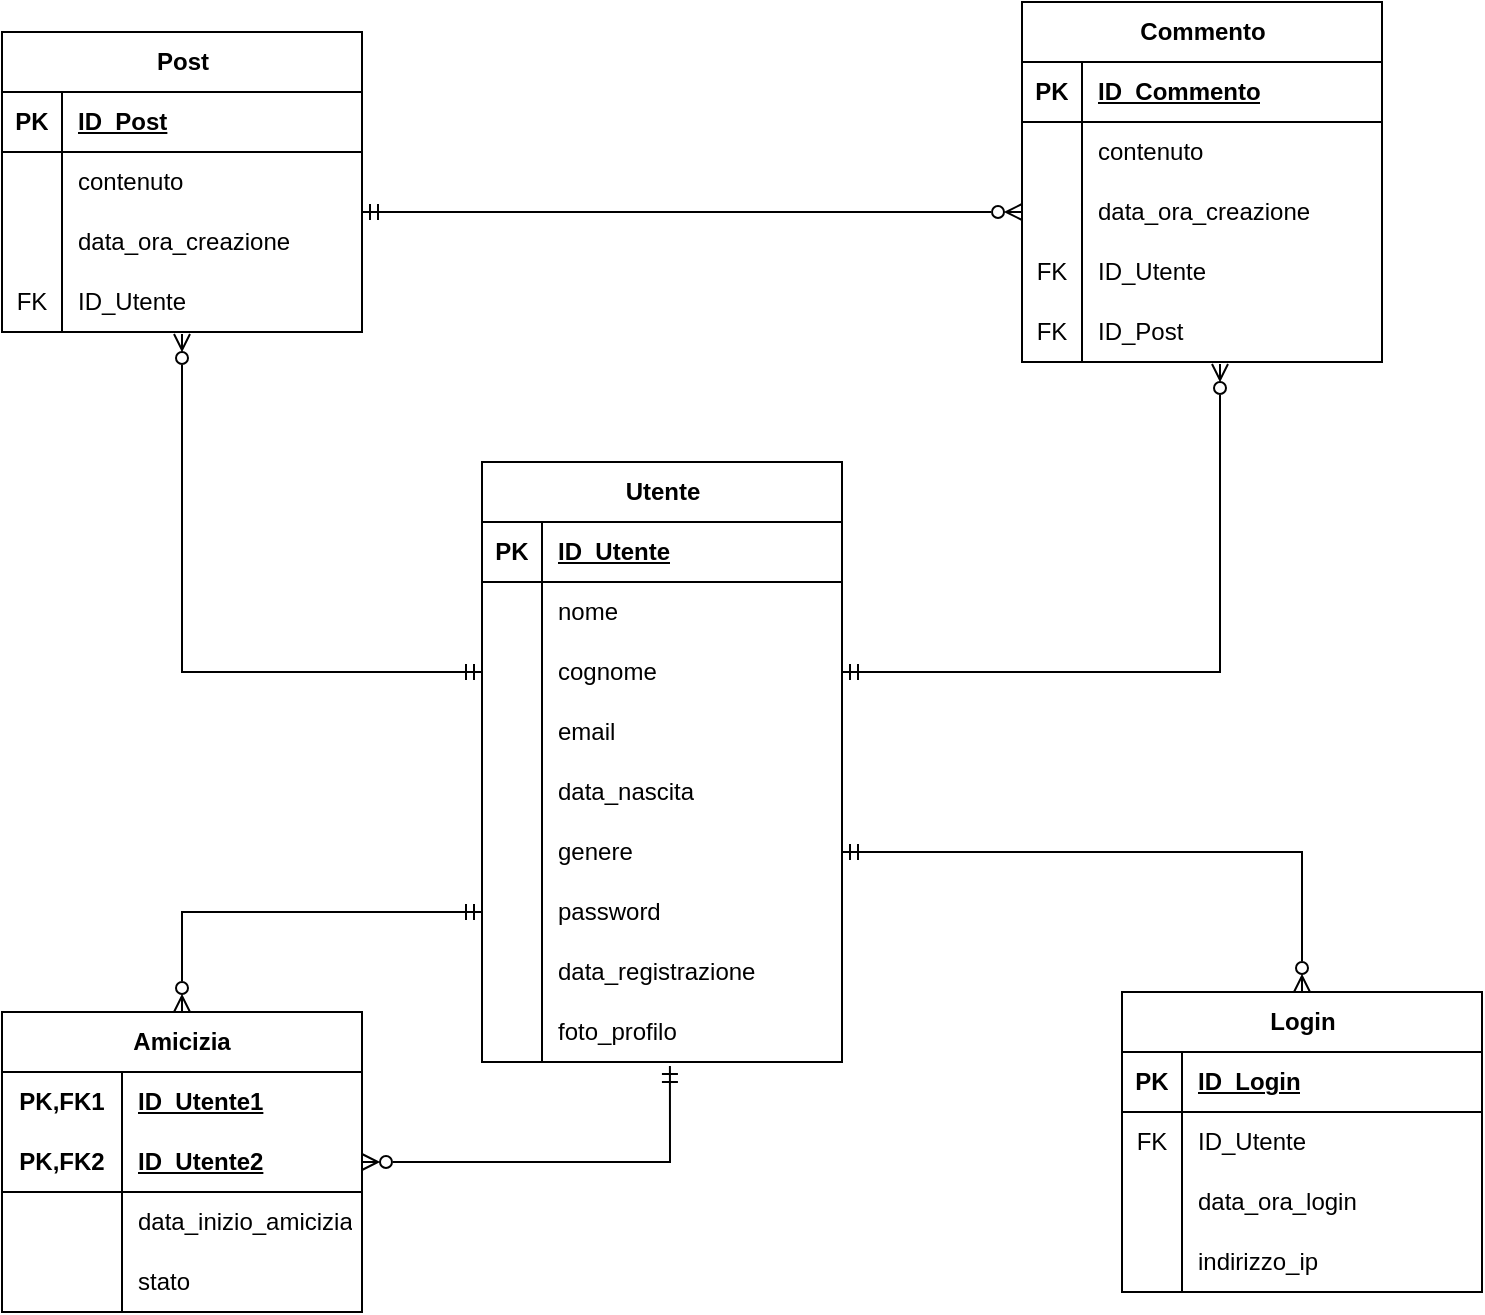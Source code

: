 <mxfile version="24.4.10" type="device">
  <diagram name="Pagina-1" id="8nNQl7aUDkpNCBuUjDLk">
    <mxGraphModel dx="611" dy="727" grid="1" gridSize="10" guides="1" tooltips="1" connect="1" arrows="1" fold="1" page="1" pageScale="1" pageWidth="827" pageHeight="1169" math="0" shadow="0">
      <root>
        <mxCell id="0" />
        <mxCell id="1" parent="0" />
        <mxCell id="_bgVpNnV-9vNIZFNuTo5-1" value="Post" style="shape=table;startSize=30;container=1;collapsible=1;childLayout=tableLayout;fixedRows=1;rowLines=0;fontStyle=1;align=center;resizeLast=1;html=1;" vertex="1" parent="1">
          <mxGeometry x="70" y="80" width="180" height="150" as="geometry" />
        </mxCell>
        <mxCell id="_bgVpNnV-9vNIZFNuTo5-2" value="" style="shape=tableRow;horizontal=0;startSize=0;swimlaneHead=0;swimlaneBody=0;fillColor=none;collapsible=0;dropTarget=0;points=[[0,0.5],[1,0.5]];portConstraint=eastwest;top=0;left=0;right=0;bottom=1;" vertex="1" parent="_bgVpNnV-9vNIZFNuTo5-1">
          <mxGeometry y="30" width="180" height="30" as="geometry" />
        </mxCell>
        <mxCell id="_bgVpNnV-9vNIZFNuTo5-3" value="PK" style="shape=partialRectangle;connectable=0;fillColor=none;top=0;left=0;bottom=0;right=0;fontStyle=1;overflow=hidden;whiteSpace=wrap;html=1;" vertex="1" parent="_bgVpNnV-9vNIZFNuTo5-2">
          <mxGeometry width="30" height="30" as="geometry">
            <mxRectangle width="30" height="30" as="alternateBounds" />
          </mxGeometry>
        </mxCell>
        <mxCell id="_bgVpNnV-9vNIZFNuTo5-4" value="ID_Post" style="shape=partialRectangle;connectable=0;fillColor=none;top=0;left=0;bottom=0;right=0;align=left;spacingLeft=6;fontStyle=5;overflow=hidden;whiteSpace=wrap;html=1;" vertex="1" parent="_bgVpNnV-9vNIZFNuTo5-2">
          <mxGeometry x="30" width="150" height="30" as="geometry">
            <mxRectangle width="150" height="30" as="alternateBounds" />
          </mxGeometry>
        </mxCell>
        <mxCell id="_bgVpNnV-9vNIZFNuTo5-5" value="" style="shape=tableRow;horizontal=0;startSize=0;swimlaneHead=0;swimlaneBody=0;fillColor=none;collapsible=0;dropTarget=0;points=[[0,0.5],[1,0.5]];portConstraint=eastwest;top=0;left=0;right=0;bottom=0;" vertex="1" parent="_bgVpNnV-9vNIZFNuTo5-1">
          <mxGeometry y="60" width="180" height="30" as="geometry" />
        </mxCell>
        <mxCell id="_bgVpNnV-9vNIZFNuTo5-6" value="" style="shape=partialRectangle;connectable=0;fillColor=none;top=0;left=0;bottom=0;right=0;editable=1;overflow=hidden;whiteSpace=wrap;html=1;" vertex="1" parent="_bgVpNnV-9vNIZFNuTo5-5">
          <mxGeometry width="30" height="30" as="geometry">
            <mxRectangle width="30" height="30" as="alternateBounds" />
          </mxGeometry>
        </mxCell>
        <mxCell id="_bgVpNnV-9vNIZFNuTo5-7" value="contenuto" style="shape=partialRectangle;connectable=0;fillColor=none;top=0;left=0;bottom=0;right=0;align=left;spacingLeft=6;overflow=hidden;whiteSpace=wrap;html=1;" vertex="1" parent="_bgVpNnV-9vNIZFNuTo5-5">
          <mxGeometry x="30" width="150" height="30" as="geometry">
            <mxRectangle width="150" height="30" as="alternateBounds" />
          </mxGeometry>
        </mxCell>
        <mxCell id="_bgVpNnV-9vNIZFNuTo5-8" value="" style="shape=tableRow;horizontal=0;startSize=0;swimlaneHead=0;swimlaneBody=0;fillColor=none;collapsible=0;dropTarget=0;points=[[0,0.5],[1,0.5]];portConstraint=eastwest;top=0;left=0;right=0;bottom=0;" vertex="1" parent="_bgVpNnV-9vNIZFNuTo5-1">
          <mxGeometry y="90" width="180" height="30" as="geometry" />
        </mxCell>
        <mxCell id="_bgVpNnV-9vNIZFNuTo5-9" value="" style="shape=partialRectangle;connectable=0;fillColor=none;top=0;left=0;bottom=0;right=0;editable=1;overflow=hidden;whiteSpace=wrap;html=1;" vertex="1" parent="_bgVpNnV-9vNIZFNuTo5-8">
          <mxGeometry width="30" height="30" as="geometry">
            <mxRectangle width="30" height="30" as="alternateBounds" />
          </mxGeometry>
        </mxCell>
        <mxCell id="_bgVpNnV-9vNIZFNuTo5-10" value="data_ora_creazione" style="shape=partialRectangle;connectable=0;fillColor=none;top=0;left=0;bottom=0;right=0;align=left;spacingLeft=6;overflow=hidden;whiteSpace=wrap;html=1;" vertex="1" parent="_bgVpNnV-9vNIZFNuTo5-8">
          <mxGeometry x="30" width="150" height="30" as="geometry">
            <mxRectangle width="150" height="30" as="alternateBounds" />
          </mxGeometry>
        </mxCell>
        <mxCell id="_bgVpNnV-9vNIZFNuTo5-11" value="" style="shape=tableRow;horizontal=0;startSize=0;swimlaneHead=0;swimlaneBody=0;fillColor=none;collapsible=0;dropTarget=0;points=[[0,0.5],[1,0.5]];portConstraint=eastwest;top=0;left=0;right=0;bottom=0;" vertex="1" parent="_bgVpNnV-9vNIZFNuTo5-1">
          <mxGeometry y="120" width="180" height="30" as="geometry" />
        </mxCell>
        <mxCell id="_bgVpNnV-9vNIZFNuTo5-12" value="FK" style="shape=partialRectangle;connectable=0;fillColor=none;top=0;left=0;bottom=0;right=0;editable=1;overflow=hidden;whiteSpace=wrap;html=1;" vertex="1" parent="_bgVpNnV-9vNIZFNuTo5-11">
          <mxGeometry width="30" height="30" as="geometry">
            <mxRectangle width="30" height="30" as="alternateBounds" />
          </mxGeometry>
        </mxCell>
        <mxCell id="_bgVpNnV-9vNIZFNuTo5-13" value="ID_Utente" style="shape=partialRectangle;connectable=0;fillColor=none;top=0;left=0;bottom=0;right=0;align=left;spacingLeft=6;overflow=hidden;whiteSpace=wrap;html=1;" vertex="1" parent="_bgVpNnV-9vNIZFNuTo5-11">
          <mxGeometry x="30" width="150" height="30" as="geometry">
            <mxRectangle width="150" height="30" as="alternateBounds" />
          </mxGeometry>
        </mxCell>
        <mxCell id="_bgVpNnV-9vNIZFNuTo5-14" value="Commento" style="shape=table;startSize=30;container=1;collapsible=1;childLayout=tableLayout;fixedRows=1;rowLines=0;fontStyle=1;align=center;resizeLast=1;html=1;" vertex="1" parent="1">
          <mxGeometry x="580" y="65" width="180" height="180" as="geometry" />
        </mxCell>
        <mxCell id="_bgVpNnV-9vNIZFNuTo5-15" value="" style="shape=tableRow;horizontal=0;startSize=0;swimlaneHead=0;swimlaneBody=0;fillColor=none;collapsible=0;dropTarget=0;points=[[0,0.5],[1,0.5]];portConstraint=eastwest;top=0;left=0;right=0;bottom=1;" vertex="1" parent="_bgVpNnV-9vNIZFNuTo5-14">
          <mxGeometry y="30" width="180" height="30" as="geometry" />
        </mxCell>
        <mxCell id="_bgVpNnV-9vNIZFNuTo5-16" value="PK" style="shape=partialRectangle;connectable=0;fillColor=none;top=0;left=0;bottom=0;right=0;fontStyle=1;overflow=hidden;whiteSpace=wrap;html=1;" vertex="1" parent="_bgVpNnV-9vNIZFNuTo5-15">
          <mxGeometry width="30" height="30" as="geometry">
            <mxRectangle width="30" height="30" as="alternateBounds" />
          </mxGeometry>
        </mxCell>
        <mxCell id="_bgVpNnV-9vNIZFNuTo5-17" value="ID_Commento" style="shape=partialRectangle;connectable=0;fillColor=none;top=0;left=0;bottom=0;right=0;align=left;spacingLeft=6;fontStyle=5;overflow=hidden;whiteSpace=wrap;html=1;" vertex="1" parent="_bgVpNnV-9vNIZFNuTo5-15">
          <mxGeometry x="30" width="150" height="30" as="geometry">
            <mxRectangle width="150" height="30" as="alternateBounds" />
          </mxGeometry>
        </mxCell>
        <mxCell id="_bgVpNnV-9vNIZFNuTo5-18" value="" style="shape=tableRow;horizontal=0;startSize=0;swimlaneHead=0;swimlaneBody=0;fillColor=none;collapsible=0;dropTarget=0;points=[[0,0.5],[1,0.5]];portConstraint=eastwest;top=0;left=0;right=0;bottom=0;" vertex="1" parent="_bgVpNnV-9vNIZFNuTo5-14">
          <mxGeometry y="60" width="180" height="30" as="geometry" />
        </mxCell>
        <mxCell id="_bgVpNnV-9vNIZFNuTo5-19" value="" style="shape=partialRectangle;connectable=0;fillColor=none;top=0;left=0;bottom=0;right=0;editable=1;overflow=hidden;whiteSpace=wrap;html=1;" vertex="1" parent="_bgVpNnV-9vNIZFNuTo5-18">
          <mxGeometry width="30" height="30" as="geometry">
            <mxRectangle width="30" height="30" as="alternateBounds" />
          </mxGeometry>
        </mxCell>
        <mxCell id="_bgVpNnV-9vNIZFNuTo5-20" value="contenuto" style="shape=partialRectangle;connectable=0;fillColor=none;top=0;left=0;bottom=0;right=0;align=left;spacingLeft=6;overflow=hidden;whiteSpace=wrap;html=1;" vertex="1" parent="_bgVpNnV-9vNIZFNuTo5-18">
          <mxGeometry x="30" width="150" height="30" as="geometry">
            <mxRectangle width="150" height="30" as="alternateBounds" />
          </mxGeometry>
        </mxCell>
        <mxCell id="_bgVpNnV-9vNIZFNuTo5-21" value="" style="shape=tableRow;horizontal=0;startSize=0;swimlaneHead=0;swimlaneBody=0;fillColor=none;collapsible=0;dropTarget=0;points=[[0,0.5],[1,0.5]];portConstraint=eastwest;top=0;left=0;right=0;bottom=0;" vertex="1" parent="_bgVpNnV-9vNIZFNuTo5-14">
          <mxGeometry y="90" width="180" height="30" as="geometry" />
        </mxCell>
        <mxCell id="_bgVpNnV-9vNIZFNuTo5-22" value="" style="shape=partialRectangle;connectable=0;fillColor=none;top=0;left=0;bottom=0;right=0;editable=1;overflow=hidden;whiteSpace=wrap;html=1;" vertex="1" parent="_bgVpNnV-9vNIZFNuTo5-21">
          <mxGeometry width="30" height="30" as="geometry">
            <mxRectangle width="30" height="30" as="alternateBounds" />
          </mxGeometry>
        </mxCell>
        <mxCell id="_bgVpNnV-9vNIZFNuTo5-23" value="data_ora_creazione" style="shape=partialRectangle;connectable=0;fillColor=none;top=0;left=0;bottom=0;right=0;align=left;spacingLeft=6;overflow=hidden;whiteSpace=wrap;html=1;" vertex="1" parent="_bgVpNnV-9vNIZFNuTo5-21">
          <mxGeometry x="30" width="150" height="30" as="geometry">
            <mxRectangle width="150" height="30" as="alternateBounds" />
          </mxGeometry>
        </mxCell>
        <mxCell id="_bgVpNnV-9vNIZFNuTo5-24" value="" style="shape=tableRow;horizontal=0;startSize=0;swimlaneHead=0;swimlaneBody=0;fillColor=none;collapsible=0;dropTarget=0;points=[[0,0.5],[1,0.5]];portConstraint=eastwest;top=0;left=0;right=0;bottom=0;" vertex="1" parent="_bgVpNnV-9vNIZFNuTo5-14">
          <mxGeometry y="120" width="180" height="30" as="geometry" />
        </mxCell>
        <mxCell id="_bgVpNnV-9vNIZFNuTo5-25" value="FK" style="shape=partialRectangle;connectable=0;fillColor=none;top=0;left=0;bottom=0;right=0;editable=1;overflow=hidden;whiteSpace=wrap;html=1;" vertex="1" parent="_bgVpNnV-9vNIZFNuTo5-24">
          <mxGeometry width="30" height="30" as="geometry">
            <mxRectangle width="30" height="30" as="alternateBounds" />
          </mxGeometry>
        </mxCell>
        <mxCell id="_bgVpNnV-9vNIZFNuTo5-26" value="ID_Utente" style="shape=partialRectangle;connectable=0;fillColor=none;top=0;left=0;bottom=0;right=0;align=left;spacingLeft=6;overflow=hidden;whiteSpace=wrap;html=1;" vertex="1" parent="_bgVpNnV-9vNIZFNuTo5-24">
          <mxGeometry x="30" width="150" height="30" as="geometry">
            <mxRectangle width="150" height="30" as="alternateBounds" />
          </mxGeometry>
        </mxCell>
        <mxCell id="_bgVpNnV-9vNIZFNuTo5-89" value="" style="shape=tableRow;horizontal=0;startSize=0;swimlaneHead=0;swimlaneBody=0;fillColor=none;collapsible=0;dropTarget=0;points=[[0,0.5],[1,0.5]];portConstraint=eastwest;top=0;left=0;right=0;bottom=0;" vertex="1" parent="_bgVpNnV-9vNIZFNuTo5-14">
          <mxGeometry y="150" width="180" height="30" as="geometry" />
        </mxCell>
        <mxCell id="_bgVpNnV-9vNIZFNuTo5-90" value="FK" style="shape=partialRectangle;connectable=0;fillColor=none;top=0;left=0;bottom=0;right=0;editable=1;overflow=hidden;whiteSpace=wrap;html=1;" vertex="1" parent="_bgVpNnV-9vNIZFNuTo5-89">
          <mxGeometry width="30" height="30" as="geometry">
            <mxRectangle width="30" height="30" as="alternateBounds" />
          </mxGeometry>
        </mxCell>
        <mxCell id="_bgVpNnV-9vNIZFNuTo5-91" value="ID_Post" style="shape=partialRectangle;connectable=0;fillColor=none;top=0;left=0;bottom=0;right=0;align=left;spacingLeft=6;overflow=hidden;whiteSpace=wrap;html=1;" vertex="1" parent="_bgVpNnV-9vNIZFNuTo5-89">
          <mxGeometry x="30" width="150" height="30" as="geometry">
            <mxRectangle width="150" height="30" as="alternateBounds" />
          </mxGeometry>
        </mxCell>
        <mxCell id="_bgVpNnV-9vNIZFNuTo5-35" value="Utente" style="shape=table;startSize=30;container=1;collapsible=1;childLayout=tableLayout;fixedRows=1;rowLines=0;fontStyle=1;align=center;resizeLast=1;html=1;" vertex="1" parent="1">
          <mxGeometry x="310" y="295" width="180" height="300" as="geometry" />
        </mxCell>
        <mxCell id="_bgVpNnV-9vNIZFNuTo5-36" value="" style="shape=tableRow;horizontal=0;startSize=0;swimlaneHead=0;swimlaneBody=0;fillColor=none;collapsible=0;dropTarget=0;points=[[0,0.5],[1,0.5]];portConstraint=eastwest;top=0;left=0;right=0;bottom=1;" vertex="1" parent="_bgVpNnV-9vNIZFNuTo5-35">
          <mxGeometry y="30" width="180" height="30" as="geometry" />
        </mxCell>
        <mxCell id="_bgVpNnV-9vNIZFNuTo5-37" value="PK" style="shape=partialRectangle;connectable=0;fillColor=none;top=0;left=0;bottom=0;right=0;fontStyle=1;overflow=hidden;whiteSpace=wrap;html=1;" vertex="1" parent="_bgVpNnV-9vNIZFNuTo5-36">
          <mxGeometry width="30" height="30" as="geometry">
            <mxRectangle width="30" height="30" as="alternateBounds" />
          </mxGeometry>
        </mxCell>
        <mxCell id="_bgVpNnV-9vNIZFNuTo5-38" value="ID_Utente" style="shape=partialRectangle;connectable=0;fillColor=none;top=0;left=0;bottom=0;right=0;align=left;spacingLeft=6;fontStyle=5;overflow=hidden;whiteSpace=wrap;html=1;" vertex="1" parent="_bgVpNnV-9vNIZFNuTo5-36">
          <mxGeometry x="30" width="150" height="30" as="geometry">
            <mxRectangle width="150" height="30" as="alternateBounds" />
          </mxGeometry>
        </mxCell>
        <mxCell id="_bgVpNnV-9vNIZFNuTo5-39" value="" style="shape=tableRow;horizontal=0;startSize=0;swimlaneHead=0;swimlaneBody=0;fillColor=none;collapsible=0;dropTarget=0;points=[[0,0.5],[1,0.5]];portConstraint=eastwest;top=0;left=0;right=0;bottom=0;" vertex="1" parent="_bgVpNnV-9vNIZFNuTo5-35">
          <mxGeometry y="60" width="180" height="30" as="geometry" />
        </mxCell>
        <mxCell id="_bgVpNnV-9vNIZFNuTo5-40" value="" style="shape=partialRectangle;connectable=0;fillColor=none;top=0;left=0;bottom=0;right=0;editable=1;overflow=hidden;whiteSpace=wrap;html=1;" vertex="1" parent="_bgVpNnV-9vNIZFNuTo5-39">
          <mxGeometry width="30" height="30" as="geometry">
            <mxRectangle width="30" height="30" as="alternateBounds" />
          </mxGeometry>
        </mxCell>
        <mxCell id="_bgVpNnV-9vNIZFNuTo5-41" value="nome" style="shape=partialRectangle;connectable=0;fillColor=none;top=0;left=0;bottom=0;right=0;align=left;spacingLeft=6;overflow=hidden;whiteSpace=wrap;html=1;" vertex="1" parent="_bgVpNnV-9vNIZFNuTo5-39">
          <mxGeometry x="30" width="150" height="30" as="geometry">
            <mxRectangle width="150" height="30" as="alternateBounds" />
          </mxGeometry>
        </mxCell>
        <mxCell id="_bgVpNnV-9vNIZFNuTo5-42" value="" style="shape=tableRow;horizontal=0;startSize=0;swimlaneHead=0;swimlaneBody=0;fillColor=none;collapsible=0;dropTarget=0;points=[[0,0.5],[1,0.5]];portConstraint=eastwest;top=0;left=0;right=0;bottom=0;" vertex="1" parent="_bgVpNnV-9vNIZFNuTo5-35">
          <mxGeometry y="90" width="180" height="30" as="geometry" />
        </mxCell>
        <mxCell id="_bgVpNnV-9vNIZFNuTo5-43" value="" style="shape=partialRectangle;connectable=0;fillColor=none;top=0;left=0;bottom=0;right=0;editable=1;overflow=hidden;whiteSpace=wrap;html=1;" vertex="1" parent="_bgVpNnV-9vNIZFNuTo5-42">
          <mxGeometry width="30" height="30" as="geometry">
            <mxRectangle width="30" height="30" as="alternateBounds" />
          </mxGeometry>
        </mxCell>
        <mxCell id="_bgVpNnV-9vNIZFNuTo5-44" value="cognome" style="shape=partialRectangle;connectable=0;fillColor=none;top=0;left=0;bottom=0;right=0;align=left;spacingLeft=6;overflow=hidden;whiteSpace=wrap;html=1;" vertex="1" parent="_bgVpNnV-9vNIZFNuTo5-42">
          <mxGeometry x="30" width="150" height="30" as="geometry">
            <mxRectangle width="150" height="30" as="alternateBounds" />
          </mxGeometry>
        </mxCell>
        <mxCell id="_bgVpNnV-9vNIZFNuTo5-45" value="" style="shape=tableRow;horizontal=0;startSize=0;swimlaneHead=0;swimlaneBody=0;fillColor=none;collapsible=0;dropTarget=0;points=[[0,0.5],[1,0.5]];portConstraint=eastwest;top=0;left=0;right=0;bottom=0;" vertex="1" parent="_bgVpNnV-9vNIZFNuTo5-35">
          <mxGeometry y="120" width="180" height="30" as="geometry" />
        </mxCell>
        <mxCell id="_bgVpNnV-9vNIZFNuTo5-46" value="" style="shape=partialRectangle;connectable=0;fillColor=none;top=0;left=0;bottom=0;right=0;editable=1;overflow=hidden;whiteSpace=wrap;html=1;" vertex="1" parent="_bgVpNnV-9vNIZFNuTo5-45">
          <mxGeometry width="30" height="30" as="geometry">
            <mxRectangle width="30" height="30" as="alternateBounds" />
          </mxGeometry>
        </mxCell>
        <mxCell id="_bgVpNnV-9vNIZFNuTo5-47" value="email" style="shape=partialRectangle;connectable=0;fillColor=none;top=0;left=0;bottom=0;right=0;align=left;spacingLeft=6;overflow=hidden;whiteSpace=wrap;html=1;" vertex="1" parent="_bgVpNnV-9vNIZFNuTo5-45">
          <mxGeometry x="30" width="150" height="30" as="geometry">
            <mxRectangle width="150" height="30" as="alternateBounds" />
          </mxGeometry>
        </mxCell>
        <mxCell id="_bgVpNnV-9vNIZFNuTo5-74" value="" style="shape=tableRow;horizontal=0;startSize=0;swimlaneHead=0;swimlaneBody=0;fillColor=none;collapsible=0;dropTarget=0;points=[[0,0.5],[1,0.5]];portConstraint=eastwest;top=0;left=0;right=0;bottom=0;" vertex="1" parent="_bgVpNnV-9vNIZFNuTo5-35">
          <mxGeometry y="150" width="180" height="30" as="geometry" />
        </mxCell>
        <mxCell id="_bgVpNnV-9vNIZFNuTo5-75" value="" style="shape=partialRectangle;connectable=0;fillColor=none;top=0;left=0;bottom=0;right=0;editable=1;overflow=hidden;whiteSpace=wrap;html=1;" vertex="1" parent="_bgVpNnV-9vNIZFNuTo5-74">
          <mxGeometry width="30" height="30" as="geometry">
            <mxRectangle width="30" height="30" as="alternateBounds" />
          </mxGeometry>
        </mxCell>
        <mxCell id="_bgVpNnV-9vNIZFNuTo5-76" value="data_nascita" style="shape=partialRectangle;connectable=0;fillColor=none;top=0;left=0;bottom=0;right=0;align=left;spacingLeft=6;overflow=hidden;whiteSpace=wrap;html=1;" vertex="1" parent="_bgVpNnV-9vNIZFNuTo5-74">
          <mxGeometry x="30" width="150" height="30" as="geometry">
            <mxRectangle width="150" height="30" as="alternateBounds" />
          </mxGeometry>
        </mxCell>
        <mxCell id="_bgVpNnV-9vNIZFNuTo5-77" value="" style="shape=tableRow;horizontal=0;startSize=0;swimlaneHead=0;swimlaneBody=0;fillColor=none;collapsible=0;dropTarget=0;points=[[0,0.5],[1,0.5]];portConstraint=eastwest;top=0;left=0;right=0;bottom=0;" vertex="1" parent="_bgVpNnV-9vNIZFNuTo5-35">
          <mxGeometry y="180" width="180" height="30" as="geometry" />
        </mxCell>
        <mxCell id="_bgVpNnV-9vNIZFNuTo5-78" value="" style="shape=partialRectangle;connectable=0;fillColor=none;top=0;left=0;bottom=0;right=0;editable=1;overflow=hidden;whiteSpace=wrap;html=1;" vertex="1" parent="_bgVpNnV-9vNIZFNuTo5-77">
          <mxGeometry width="30" height="30" as="geometry">
            <mxRectangle width="30" height="30" as="alternateBounds" />
          </mxGeometry>
        </mxCell>
        <mxCell id="_bgVpNnV-9vNIZFNuTo5-79" value="genere" style="shape=partialRectangle;connectable=0;fillColor=none;top=0;left=0;bottom=0;right=0;align=left;spacingLeft=6;overflow=hidden;whiteSpace=wrap;html=1;" vertex="1" parent="_bgVpNnV-9vNIZFNuTo5-77">
          <mxGeometry x="30" width="150" height="30" as="geometry">
            <mxRectangle width="150" height="30" as="alternateBounds" />
          </mxGeometry>
        </mxCell>
        <mxCell id="_bgVpNnV-9vNIZFNuTo5-80" value="" style="shape=tableRow;horizontal=0;startSize=0;swimlaneHead=0;swimlaneBody=0;fillColor=none;collapsible=0;dropTarget=0;points=[[0,0.5],[1,0.5]];portConstraint=eastwest;top=0;left=0;right=0;bottom=0;" vertex="1" parent="_bgVpNnV-9vNIZFNuTo5-35">
          <mxGeometry y="210" width="180" height="30" as="geometry" />
        </mxCell>
        <mxCell id="_bgVpNnV-9vNIZFNuTo5-81" value="" style="shape=partialRectangle;connectable=0;fillColor=none;top=0;left=0;bottom=0;right=0;editable=1;overflow=hidden;whiteSpace=wrap;html=1;" vertex="1" parent="_bgVpNnV-9vNIZFNuTo5-80">
          <mxGeometry width="30" height="30" as="geometry">
            <mxRectangle width="30" height="30" as="alternateBounds" />
          </mxGeometry>
        </mxCell>
        <mxCell id="_bgVpNnV-9vNIZFNuTo5-82" value="password" style="shape=partialRectangle;connectable=0;fillColor=none;top=0;left=0;bottom=0;right=0;align=left;spacingLeft=6;overflow=hidden;whiteSpace=wrap;html=1;" vertex="1" parent="_bgVpNnV-9vNIZFNuTo5-80">
          <mxGeometry x="30" width="150" height="30" as="geometry">
            <mxRectangle width="150" height="30" as="alternateBounds" />
          </mxGeometry>
        </mxCell>
        <mxCell id="_bgVpNnV-9vNIZFNuTo5-83" value="" style="shape=tableRow;horizontal=0;startSize=0;swimlaneHead=0;swimlaneBody=0;fillColor=none;collapsible=0;dropTarget=0;points=[[0,0.5],[1,0.5]];portConstraint=eastwest;top=0;left=0;right=0;bottom=0;" vertex="1" parent="_bgVpNnV-9vNIZFNuTo5-35">
          <mxGeometry y="240" width="180" height="30" as="geometry" />
        </mxCell>
        <mxCell id="_bgVpNnV-9vNIZFNuTo5-84" value="" style="shape=partialRectangle;connectable=0;fillColor=none;top=0;left=0;bottom=0;right=0;editable=1;overflow=hidden;whiteSpace=wrap;html=1;" vertex="1" parent="_bgVpNnV-9vNIZFNuTo5-83">
          <mxGeometry width="30" height="30" as="geometry">
            <mxRectangle width="30" height="30" as="alternateBounds" />
          </mxGeometry>
        </mxCell>
        <mxCell id="_bgVpNnV-9vNIZFNuTo5-85" value="data_registrazione" style="shape=partialRectangle;connectable=0;fillColor=none;top=0;left=0;bottom=0;right=0;align=left;spacingLeft=6;overflow=hidden;whiteSpace=wrap;html=1;" vertex="1" parent="_bgVpNnV-9vNIZFNuTo5-83">
          <mxGeometry x="30" width="150" height="30" as="geometry">
            <mxRectangle width="150" height="30" as="alternateBounds" />
          </mxGeometry>
        </mxCell>
        <mxCell id="_bgVpNnV-9vNIZFNuTo5-86" value="" style="shape=tableRow;horizontal=0;startSize=0;swimlaneHead=0;swimlaneBody=0;fillColor=none;collapsible=0;dropTarget=0;points=[[0,0.5],[1,0.5]];portConstraint=eastwest;top=0;left=0;right=0;bottom=0;" vertex="1" parent="_bgVpNnV-9vNIZFNuTo5-35">
          <mxGeometry y="270" width="180" height="30" as="geometry" />
        </mxCell>
        <mxCell id="_bgVpNnV-9vNIZFNuTo5-87" value="" style="shape=partialRectangle;connectable=0;fillColor=none;top=0;left=0;bottom=0;right=0;editable=1;overflow=hidden;whiteSpace=wrap;html=1;" vertex="1" parent="_bgVpNnV-9vNIZFNuTo5-86">
          <mxGeometry width="30" height="30" as="geometry">
            <mxRectangle width="30" height="30" as="alternateBounds" />
          </mxGeometry>
        </mxCell>
        <mxCell id="_bgVpNnV-9vNIZFNuTo5-88" value="foto_profilo" style="shape=partialRectangle;connectable=0;fillColor=none;top=0;left=0;bottom=0;right=0;align=left;spacingLeft=6;overflow=hidden;whiteSpace=wrap;html=1;" vertex="1" parent="_bgVpNnV-9vNIZFNuTo5-86">
          <mxGeometry x="30" width="150" height="30" as="geometry">
            <mxRectangle width="150" height="30" as="alternateBounds" />
          </mxGeometry>
        </mxCell>
        <mxCell id="_bgVpNnV-9vNIZFNuTo5-48" value="Login" style="shape=table;startSize=30;container=1;collapsible=1;childLayout=tableLayout;fixedRows=1;rowLines=0;fontStyle=1;align=center;resizeLast=1;html=1;" vertex="1" parent="1">
          <mxGeometry x="630" y="560" width="180" height="150" as="geometry" />
        </mxCell>
        <mxCell id="_bgVpNnV-9vNIZFNuTo5-49" value="" style="shape=tableRow;horizontal=0;startSize=0;swimlaneHead=0;swimlaneBody=0;fillColor=none;collapsible=0;dropTarget=0;points=[[0,0.5],[1,0.5]];portConstraint=eastwest;top=0;left=0;right=0;bottom=1;" vertex="1" parent="_bgVpNnV-9vNIZFNuTo5-48">
          <mxGeometry y="30" width="180" height="30" as="geometry" />
        </mxCell>
        <mxCell id="_bgVpNnV-9vNIZFNuTo5-50" value="PK" style="shape=partialRectangle;connectable=0;fillColor=none;top=0;left=0;bottom=0;right=0;fontStyle=1;overflow=hidden;whiteSpace=wrap;html=1;" vertex="1" parent="_bgVpNnV-9vNIZFNuTo5-49">
          <mxGeometry width="30" height="30" as="geometry">
            <mxRectangle width="30" height="30" as="alternateBounds" />
          </mxGeometry>
        </mxCell>
        <mxCell id="_bgVpNnV-9vNIZFNuTo5-51" value="ID_Login" style="shape=partialRectangle;connectable=0;fillColor=none;top=0;left=0;bottom=0;right=0;align=left;spacingLeft=6;fontStyle=5;overflow=hidden;whiteSpace=wrap;html=1;" vertex="1" parent="_bgVpNnV-9vNIZFNuTo5-49">
          <mxGeometry x="30" width="150" height="30" as="geometry">
            <mxRectangle width="150" height="30" as="alternateBounds" />
          </mxGeometry>
        </mxCell>
        <mxCell id="_bgVpNnV-9vNIZFNuTo5-52" value="" style="shape=tableRow;horizontal=0;startSize=0;swimlaneHead=0;swimlaneBody=0;fillColor=none;collapsible=0;dropTarget=0;points=[[0,0.5],[1,0.5]];portConstraint=eastwest;top=0;left=0;right=0;bottom=0;" vertex="1" parent="_bgVpNnV-9vNIZFNuTo5-48">
          <mxGeometry y="60" width="180" height="30" as="geometry" />
        </mxCell>
        <mxCell id="_bgVpNnV-9vNIZFNuTo5-53" value="FK" style="shape=partialRectangle;connectable=0;fillColor=none;top=0;left=0;bottom=0;right=0;editable=1;overflow=hidden;whiteSpace=wrap;html=1;" vertex="1" parent="_bgVpNnV-9vNIZFNuTo5-52">
          <mxGeometry width="30" height="30" as="geometry">
            <mxRectangle width="30" height="30" as="alternateBounds" />
          </mxGeometry>
        </mxCell>
        <mxCell id="_bgVpNnV-9vNIZFNuTo5-54" value="ID_Utente" style="shape=partialRectangle;connectable=0;fillColor=none;top=0;left=0;bottom=0;right=0;align=left;spacingLeft=6;overflow=hidden;whiteSpace=wrap;html=1;" vertex="1" parent="_bgVpNnV-9vNIZFNuTo5-52">
          <mxGeometry x="30" width="150" height="30" as="geometry">
            <mxRectangle width="150" height="30" as="alternateBounds" />
          </mxGeometry>
        </mxCell>
        <mxCell id="_bgVpNnV-9vNIZFNuTo5-55" value="" style="shape=tableRow;horizontal=0;startSize=0;swimlaneHead=0;swimlaneBody=0;fillColor=none;collapsible=0;dropTarget=0;points=[[0,0.5],[1,0.5]];portConstraint=eastwest;top=0;left=0;right=0;bottom=0;" vertex="1" parent="_bgVpNnV-9vNIZFNuTo5-48">
          <mxGeometry y="90" width="180" height="30" as="geometry" />
        </mxCell>
        <mxCell id="_bgVpNnV-9vNIZFNuTo5-56" value="" style="shape=partialRectangle;connectable=0;fillColor=none;top=0;left=0;bottom=0;right=0;editable=1;overflow=hidden;whiteSpace=wrap;html=1;" vertex="1" parent="_bgVpNnV-9vNIZFNuTo5-55">
          <mxGeometry width="30" height="30" as="geometry">
            <mxRectangle width="30" height="30" as="alternateBounds" />
          </mxGeometry>
        </mxCell>
        <mxCell id="_bgVpNnV-9vNIZFNuTo5-57" value="data_ora_login" style="shape=partialRectangle;connectable=0;fillColor=none;top=0;left=0;bottom=0;right=0;align=left;spacingLeft=6;overflow=hidden;whiteSpace=wrap;html=1;" vertex="1" parent="_bgVpNnV-9vNIZFNuTo5-55">
          <mxGeometry x="30" width="150" height="30" as="geometry">
            <mxRectangle width="150" height="30" as="alternateBounds" />
          </mxGeometry>
        </mxCell>
        <mxCell id="_bgVpNnV-9vNIZFNuTo5-58" value="" style="shape=tableRow;horizontal=0;startSize=0;swimlaneHead=0;swimlaneBody=0;fillColor=none;collapsible=0;dropTarget=0;points=[[0,0.5],[1,0.5]];portConstraint=eastwest;top=0;left=0;right=0;bottom=0;" vertex="1" parent="_bgVpNnV-9vNIZFNuTo5-48">
          <mxGeometry y="120" width="180" height="30" as="geometry" />
        </mxCell>
        <mxCell id="_bgVpNnV-9vNIZFNuTo5-59" value="" style="shape=partialRectangle;connectable=0;fillColor=none;top=0;left=0;bottom=0;right=0;editable=1;overflow=hidden;whiteSpace=wrap;html=1;" vertex="1" parent="_bgVpNnV-9vNIZFNuTo5-58">
          <mxGeometry width="30" height="30" as="geometry">
            <mxRectangle width="30" height="30" as="alternateBounds" />
          </mxGeometry>
        </mxCell>
        <mxCell id="_bgVpNnV-9vNIZFNuTo5-60" value="indirizzo_ip" style="shape=partialRectangle;connectable=0;fillColor=none;top=0;left=0;bottom=0;right=0;align=left;spacingLeft=6;overflow=hidden;whiteSpace=wrap;html=1;" vertex="1" parent="_bgVpNnV-9vNIZFNuTo5-58">
          <mxGeometry x="30" width="150" height="30" as="geometry">
            <mxRectangle width="150" height="30" as="alternateBounds" />
          </mxGeometry>
        </mxCell>
        <mxCell id="_bgVpNnV-9vNIZFNuTo5-92" style="edgeStyle=orthogonalEdgeStyle;rounded=0;orthogonalLoop=1;jettySize=auto;html=1;exitX=0;exitY=0.5;exitDx=0;exitDy=0;endArrow=ERzeroToMany;endFill=0;startArrow=ERmandOne;startFill=0;" edge="1" parent="1" source="_bgVpNnV-9vNIZFNuTo5-42">
          <mxGeometry relative="1" as="geometry">
            <mxPoint x="160" y="231" as="targetPoint" />
            <Array as="points">
              <mxPoint x="160" y="400" />
              <mxPoint x="160" y="231" />
            </Array>
          </mxGeometry>
        </mxCell>
        <mxCell id="_bgVpNnV-9vNIZFNuTo5-93" value="Amicizia" style="shape=table;startSize=30;container=1;collapsible=1;childLayout=tableLayout;fixedRows=1;rowLines=0;fontStyle=1;align=center;resizeLast=1;html=1;whiteSpace=wrap;" vertex="1" parent="1">
          <mxGeometry x="70" y="570" width="180" height="150" as="geometry" />
        </mxCell>
        <mxCell id="_bgVpNnV-9vNIZFNuTo5-94" value="" style="shape=tableRow;horizontal=0;startSize=0;swimlaneHead=0;swimlaneBody=0;fillColor=none;collapsible=0;dropTarget=0;points=[[0,0.5],[1,0.5]];portConstraint=eastwest;top=0;left=0;right=0;bottom=0;html=1;" vertex="1" parent="_bgVpNnV-9vNIZFNuTo5-93">
          <mxGeometry y="30" width="180" height="30" as="geometry" />
        </mxCell>
        <mxCell id="_bgVpNnV-9vNIZFNuTo5-95" value="PK,FK1" style="shape=partialRectangle;connectable=0;fillColor=none;top=0;left=0;bottom=0;right=0;fontStyle=1;overflow=hidden;html=1;whiteSpace=wrap;" vertex="1" parent="_bgVpNnV-9vNIZFNuTo5-94">
          <mxGeometry width="60" height="30" as="geometry">
            <mxRectangle width="60" height="30" as="alternateBounds" />
          </mxGeometry>
        </mxCell>
        <mxCell id="_bgVpNnV-9vNIZFNuTo5-96" value="ID_Utente1" style="shape=partialRectangle;connectable=0;fillColor=none;top=0;left=0;bottom=0;right=0;align=left;spacingLeft=6;fontStyle=5;overflow=hidden;html=1;whiteSpace=wrap;" vertex="1" parent="_bgVpNnV-9vNIZFNuTo5-94">
          <mxGeometry x="60" width="120" height="30" as="geometry">
            <mxRectangle width="120" height="30" as="alternateBounds" />
          </mxGeometry>
        </mxCell>
        <mxCell id="_bgVpNnV-9vNIZFNuTo5-97" value="" style="shape=tableRow;horizontal=0;startSize=0;swimlaneHead=0;swimlaneBody=0;fillColor=none;collapsible=0;dropTarget=0;points=[[0,0.5],[1,0.5]];portConstraint=eastwest;top=0;left=0;right=0;bottom=1;html=1;" vertex="1" parent="_bgVpNnV-9vNIZFNuTo5-93">
          <mxGeometry y="60" width="180" height="30" as="geometry" />
        </mxCell>
        <mxCell id="_bgVpNnV-9vNIZFNuTo5-98" value="PK,FK2" style="shape=partialRectangle;connectable=0;fillColor=none;top=0;left=0;bottom=0;right=0;fontStyle=1;overflow=hidden;html=1;whiteSpace=wrap;" vertex="1" parent="_bgVpNnV-9vNIZFNuTo5-97">
          <mxGeometry width="60" height="30" as="geometry">
            <mxRectangle width="60" height="30" as="alternateBounds" />
          </mxGeometry>
        </mxCell>
        <mxCell id="_bgVpNnV-9vNIZFNuTo5-99" value="ID_Utente2" style="shape=partialRectangle;connectable=0;fillColor=none;top=0;left=0;bottom=0;right=0;align=left;spacingLeft=6;fontStyle=5;overflow=hidden;html=1;whiteSpace=wrap;" vertex="1" parent="_bgVpNnV-9vNIZFNuTo5-97">
          <mxGeometry x="60" width="120" height="30" as="geometry">
            <mxRectangle width="120" height="30" as="alternateBounds" />
          </mxGeometry>
        </mxCell>
        <mxCell id="_bgVpNnV-9vNIZFNuTo5-100" value="" style="shape=tableRow;horizontal=0;startSize=0;swimlaneHead=0;swimlaneBody=0;fillColor=none;collapsible=0;dropTarget=0;points=[[0,0.5],[1,0.5]];portConstraint=eastwest;top=0;left=0;right=0;bottom=0;html=1;" vertex="1" parent="_bgVpNnV-9vNIZFNuTo5-93">
          <mxGeometry y="90" width="180" height="30" as="geometry" />
        </mxCell>
        <mxCell id="_bgVpNnV-9vNIZFNuTo5-101" value="" style="shape=partialRectangle;connectable=0;fillColor=none;top=0;left=0;bottom=0;right=0;editable=1;overflow=hidden;html=1;whiteSpace=wrap;" vertex="1" parent="_bgVpNnV-9vNIZFNuTo5-100">
          <mxGeometry width="60" height="30" as="geometry">
            <mxRectangle width="60" height="30" as="alternateBounds" />
          </mxGeometry>
        </mxCell>
        <mxCell id="_bgVpNnV-9vNIZFNuTo5-102" value="data_inizio_amicizia" style="shape=partialRectangle;connectable=0;fillColor=none;top=0;left=0;bottom=0;right=0;align=left;spacingLeft=6;overflow=hidden;html=1;whiteSpace=wrap;" vertex="1" parent="_bgVpNnV-9vNIZFNuTo5-100">
          <mxGeometry x="60" width="120" height="30" as="geometry">
            <mxRectangle width="120" height="30" as="alternateBounds" />
          </mxGeometry>
        </mxCell>
        <mxCell id="_bgVpNnV-9vNIZFNuTo5-103" value="" style="shape=tableRow;horizontal=0;startSize=0;swimlaneHead=0;swimlaneBody=0;fillColor=none;collapsible=0;dropTarget=0;points=[[0,0.5],[1,0.5]];portConstraint=eastwest;top=0;left=0;right=0;bottom=0;html=1;" vertex="1" parent="_bgVpNnV-9vNIZFNuTo5-93">
          <mxGeometry y="120" width="180" height="30" as="geometry" />
        </mxCell>
        <mxCell id="_bgVpNnV-9vNIZFNuTo5-104" value="" style="shape=partialRectangle;connectable=0;fillColor=none;top=0;left=0;bottom=0;right=0;editable=1;overflow=hidden;html=1;whiteSpace=wrap;" vertex="1" parent="_bgVpNnV-9vNIZFNuTo5-103">
          <mxGeometry width="60" height="30" as="geometry">
            <mxRectangle width="60" height="30" as="alternateBounds" />
          </mxGeometry>
        </mxCell>
        <mxCell id="_bgVpNnV-9vNIZFNuTo5-105" value="stato" style="shape=partialRectangle;connectable=0;fillColor=none;top=0;left=0;bottom=0;right=0;align=left;spacingLeft=6;overflow=hidden;html=1;whiteSpace=wrap;" vertex="1" parent="_bgVpNnV-9vNIZFNuTo5-103">
          <mxGeometry x="60" width="120" height="30" as="geometry">
            <mxRectangle width="120" height="30" as="alternateBounds" />
          </mxGeometry>
        </mxCell>
        <mxCell id="_bgVpNnV-9vNIZFNuTo5-106" style="edgeStyle=orthogonalEdgeStyle;rounded=0;orthogonalLoop=1;jettySize=auto;html=1;exitX=1;exitY=0.5;exitDx=0;exitDy=0;entryX=0.55;entryY=1.033;entryDx=0;entryDy=0;entryPerimeter=0;startArrow=ERmandOne;startFill=0;endArrow=ERzeroToMany;endFill=0;" edge="1" parent="1" source="_bgVpNnV-9vNIZFNuTo5-42" target="_bgVpNnV-9vNIZFNuTo5-89">
          <mxGeometry relative="1" as="geometry" />
        </mxCell>
        <mxCell id="_bgVpNnV-9vNIZFNuTo5-107" style="edgeStyle=orthogonalEdgeStyle;rounded=0;orthogonalLoop=1;jettySize=auto;html=1;exitX=0;exitY=0.5;exitDx=0;exitDy=0;entryX=0.5;entryY=0;entryDx=0;entryDy=0;endArrow=ERzeroToMany;endFill=0;startArrow=ERmandOne;startFill=0;" edge="1" parent="1" source="_bgVpNnV-9vNIZFNuTo5-80" target="_bgVpNnV-9vNIZFNuTo5-93">
          <mxGeometry relative="1" as="geometry" />
        </mxCell>
        <mxCell id="_bgVpNnV-9vNIZFNuTo5-108" style="edgeStyle=orthogonalEdgeStyle;rounded=0;orthogonalLoop=1;jettySize=auto;html=1;exitX=0.522;exitY=1.067;exitDx=0;exitDy=0;entryX=1;entryY=0.5;entryDx=0;entryDy=0;endArrow=ERzeroToMany;endFill=0;startArrow=ERmandOne;startFill=0;exitPerimeter=0;" edge="1" parent="1" source="_bgVpNnV-9vNIZFNuTo5-86" target="_bgVpNnV-9vNIZFNuTo5-97">
          <mxGeometry relative="1" as="geometry">
            <mxPoint x="320" y="530" as="sourcePoint" />
            <mxPoint x="170" y="580" as="targetPoint" />
            <Array as="points">
              <mxPoint x="404" y="645" />
            </Array>
          </mxGeometry>
        </mxCell>
        <mxCell id="_bgVpNnV-9vNIZFNuTo5-109" style="edgeStyle=orthogonalEdgeStyle;rounded=0;orthogonalLoop=1;jettySize=auto;html=1;exitX=1;exitY=0.5;exitDx=0;exitDy=0;startArrow=ERmandOne;startFill=0;endArrow=ERzeroToMany;endFill=0;entryX=0.5;entryY=0;entryDx=0;entryDy=0;" edge="1" parent="1" source="_bgVpNnV-9vNIZFNuTo5-77" target="_bgVpNnV-9vNIZFNuTo5-48">
          <mxGeometry relative="1" as="geometry">
            <mxPoint x="500" y="410" as="sourcePoint" />
            <mxPoint x="720" y="550" as="targetPoint" />
          </mxGeometry>
        </mxCell>
        <mxCell id="_bgVpNnV-9vNIZFNuTo5-110" style="edgeStyle=orthogonalEdgeStyle;rounded=0;orthogonalLoop=1;jettySize=auto;html=1;entryX=0;entryY=0.5;entryDx=0;entryDy=0;startArrow=ERmandOne;startFill=0;endArrow=ERzeroToMany;endFill=0;" edge="1" parent="1" target="_bgVpNnV-9vNIZFNuTo5-21">
          <mxGeometry relative="1" as="geometry">
            <mxPoint x="250" y="170" as="sourcePoint" />
            <Array as="points">
              <mxPoint x="250" y="170" />
            </Array>
          </mxGeometry>
        </mxCell>
      </root>
    </mxGraphModel>
  </diagram>
</mxfile>
